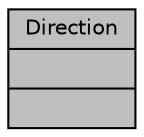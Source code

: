 digraph "Direction"
{
  edge [fontname="Helvetica",fontsize="10",labelfontname="Helvetica",labelfontsize="10"];
  node [fontname="Helvetica",fontsize="10",shape=record];
  Node1 [label="{Direction\n||}",height=0.2,width=0.4,color="black", fillcolor="grey75", style="filled", fontcolor="black"];
}
